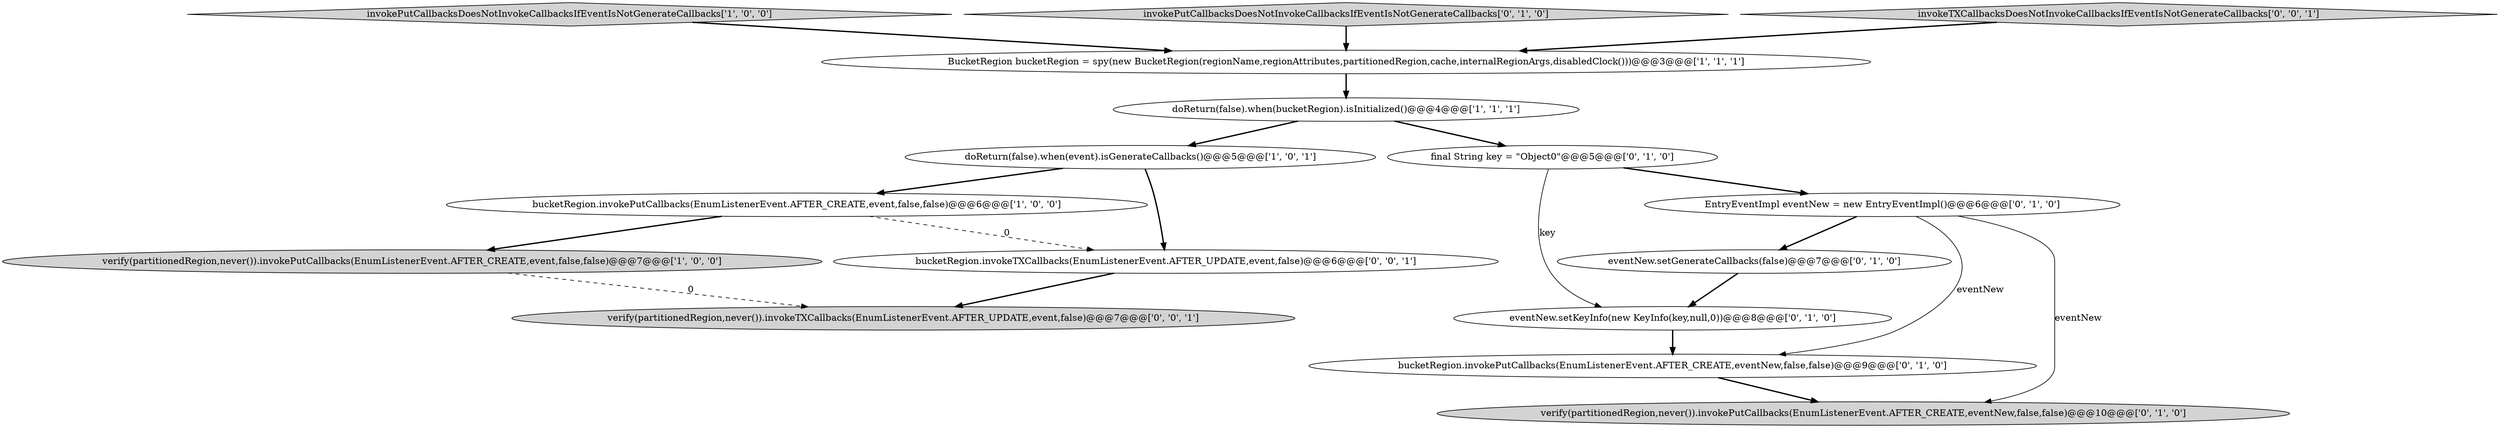 digraph {
4 [style = filled, label = "bucketRegion.invokePutCallbacks(EnumListenerEvent.AFTER_CREATE,event,false,false)@@@6@@@['1', '0', '0']", fillcolor = white, shape = ellipse image = "AAA0AAABBB1BBB"];
15 [style = filled, label = "bucketRegion.invokeTXCallbacks(EnumListenerEvent.AFTER_UPDATE,event,false)@@@6@@@['0', '0', '1']", fillcolor = white, shape = ellipse image = "AAA0AAABBB3BBB"];
0 [style = filled, label = "doReturn(false).when(bucketRegion).isInitialized()@@@4@@@['1', '1', '1']", fillcolor = white, shape = ellipse image = "AAA0AAABBB1BBB"];
14 [style = filled, label = "verify(partitionedRegion,never()).invokeTXCallbacks(EnumListenerEvent.AFTER_UPDATE,event,false)@@@7@@@['0', '0', '1']", fillcolor = lightgray, shape = ellipse image = "AAA0AAABBB3BBB"];
5 [style = filled, label = "doReturn(false).when(event).isGenerateCallbacks()@@@5@@@['1', '0', '1']", fillcolor = white, shape = ellipse image = "AAA0AAABBB1BBB"];
3 [style = filled, label = "invokePutCallbacksDoesNotInvokeCallbacksIfEventIsNotGenerateCallbacks['1', '0', '0']", fillcolor = lightgray, shape = diamond image = "AAA0AAABBB1BBB"];
6 [style = filled, label = "EntryEventImpl eventNew = new EntryEventImpl()@@@6@@@['0', '1', '0']", fillcolor = white, shape = ellipse image = "AAA0AAABBB2BBB"];
7 [style = filled, label = "final String key = \"Object0\"@@@5@@@['0', '1', '0']", fillcolor = white, shape = ellipse image = "AAA0AAABBB2BBB"];
1 [style = filled, label = "BucketRegion bucketRegion = spy(new BucketRegion(regionName,regionAttributes,partitionedRegion,cache,internalRegionArgs,disabledClock()))@@@3@@@['1', '1', '1']", fillcolor = white, shape = ellipse image = "AAA0AAABBB1BBB"];
8 [style = filled, label = "invokePutCallbacksDoesNotInvokeCallbacksIfEventIsNotGenerateCallbacks['0', '1', '0']", fillcolor = lightgray, shape = diamond image = "AAA0AAABBB2BBB"];
12 [style = filled, label = "eventNew.setKeyInfo(new KeyInfo(key,null,0))@@@8@@@['0', '1', '0']", fillcolor = white, shape = ellipse image = "AAA1AAABBB2BBB"];
9 [style = filled, label = "verify(partitionedRegion,never()).invokePutCallbacks(EnumListenerEvent.AFTER_CREATE,eventNew,false,false)@@@10@@@['0', '1', '0']", fillcolor = lightgray, shape = ellipse image = "AAA1AAABBB2BBB"];
11 [style = filled, label = "eventNew.setGenerateCallbacks(false)@@@7@@@['0', '1', '0']", fillcolor = white, shape = ellipse image = "AAA0AAABBB2BBB"];
13 [style = filled, label = "invokeTXCallbacksDoesNotInvokeCallbacksIfEventIsNotGenerateCallbacks['0', '0', '1']", fillcolor = lightgray, shape = diamond image = "AAA0AAABBB3BBB"];
10 [style = filled, label = "bucketRegion.invokePutCallbacks(EnumListenerEvent.AFTER_CREATE,eventNew,false,false)@@@9@@@['0', '1', '0']", fillcolor = white, shape = ellipse image = "AAA1AAABBB2BBB"];
2 [style = filled, label = "verify(partitionedRegion,never()).invokePutCallbacks(EnumListenerEvent.AFTER_CREATE,event,false,false)@@@7@@@['1', '0', '0']", fillcolor = lightgray, shape = ellipse image = "AAA0AAABBB1BBB"];
6->11 [style = bold, label=""];
13->1 [style = bold, label=""];
12->10 [style = bold, label=""];
7->12 [style = solid, label="key"];
7->6 [style = bold, label=""];
4->15 [style = dashed, label="0"];
0->5 [style = bold, label=""];
0->7 [style = bold, label=""];
11->12 [style = bold, label=""];
15->14 [style = bold, label=""];
2->14 [style = dashed, label="0"];
6->9 [style = solid, label="eventNew"];
6->10 [style = solid, label="eventNew"];
5->15 [style = bold, label=""];
5->4 [style = bold, label=""];
3->1 [style = bold, label=""];
4->2 [style = bold, label=""];
10->9 [style = bold, label=""];
1->0 [style = bold, label=""];
8->1 [style = bold, label=""];
}
